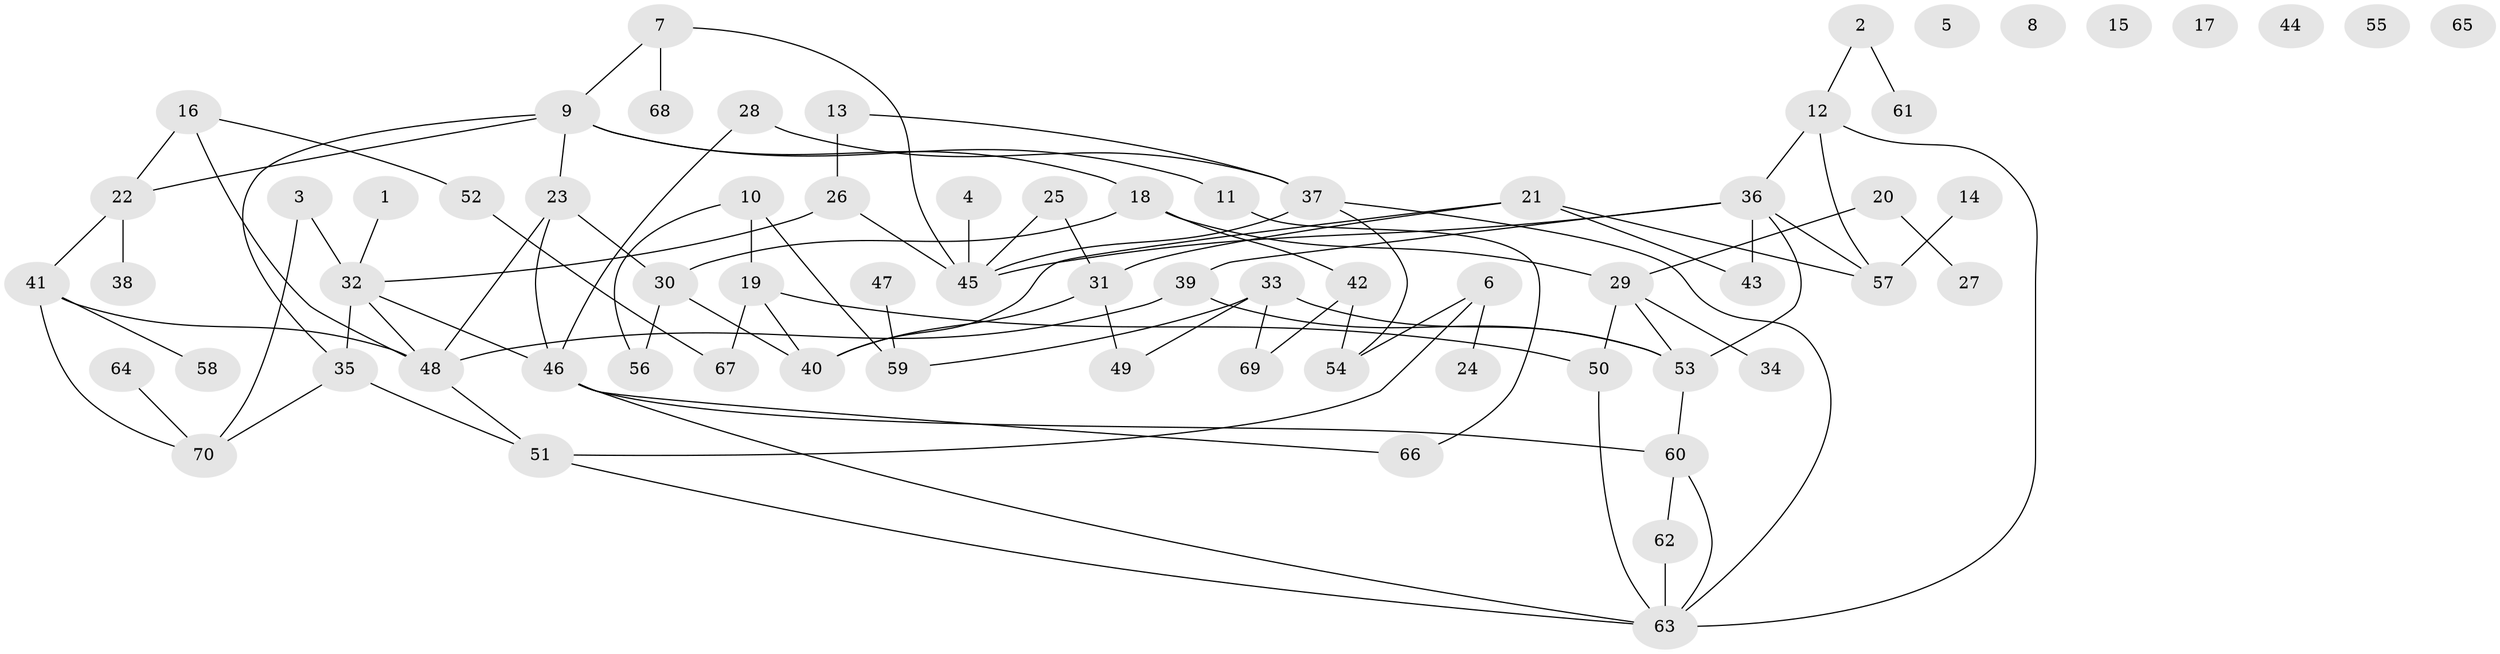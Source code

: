 // coarse degree distribution, {1: 0.21428571428571427, 7: 0.047619047619047616, 2: 0.09523809523809523, 0: 0.16666666666666666, 3: 0.21428571428571427, 11: 0.047619047619047616, 6: 0.07142857142857142, 5: 0.09523809523809523, 4: 0.047619047619047616}
// Generated by graph-tools (version 1.1) at 2025/16/03/04/25 18:16:44]
// undirected, 70 vertices, 97 edges
graph export_dot {
graph [start="1"]
  node [color=gray90,style=filled];
  1;
  2;
  3;
  4;
  5;
  6;
  7;
  8;
  9;
  10;
  11;
  12;
  13;
  14;
  15;
  16;
  17;
  18;
  19;
  20;
  21;
  22;
  23;
  24;
  25;
  26;
  27;
  28;
  29;
  30;
  31;
  32;
  33;
  34;
  35;
  36;
  37;
  38;
  39;
  40;
  41;
  42;
  43;
  44;
  45;
  46;
  47;
  48;
  49;
  50;
  51;
  52;
  53;
  54;
  55;
  56;
  57;
  58;
  59;
  60;
  61;
  62;
  63;
  64;
  65;
  66;
  67;
  68;
  69;
  70;
  1 -- 32;
  2 -- 12;
  2 -- 61;
  3 -- 32;
  3 -- 70;
  4 -- 45;
  6 -- 24;
  6 -- 51;
  6 -- 54;
  7 -- 9;
  7 -- 45;
  7 -- 68;
  9 -- 11;
  9 -- 18;
  9 -- 22;
  9 -- 23;
  9 -- 35;
  10 -- 19;
  10 -- 56;
  10 -- 59;
  11 -- 66;
  12 -- 36;
  12 -- 57;
  12 -- 63;
  13 -- 26;
  13 -- 37;
  14 -- 57;
  16 -- 22;
  16 -- 48;
  16 -- 52;
  18 -- 29;
  18 -- 30;
  18 -- 42;
  19 -- 40;
  19 -- 50;
  19 -- 67;
  20 -- 27;
  20 -- 29;
  21 -- 31;
  21 -- 40;
  21 -- 43;
  21 -- 57;
  22 -- 38;
  22 -- 41;
  23 -- 30;
  23 -- 46;
  23 -- 48;
  25 -- 31;
  25 -- 45;
  26 -- 32;
  26 -- 45;
  28 -- 37;
  28 -- 46;
  29 -- 34;
  29 -- 50;
  29 -- 53;
  30 -- 40;
  30 -- 56;
  31 -- 40;
  31 -- 49;
  32 -- 35;
  32 -- 46;
  32 -- 48;
  33 -- 49;
  33 -- 53;
  33 -- 59;
  33 -- 69;
  35 -- 51;
  35 -- 70;
  36 -- 39;
  36 -- 43;
  36 -- 45;
  36 -- 53;
  36 -- 57;
  37 -- 45;
  37 -- 54;
  37 -- 63;
  39 -- 48;
  39 -- 53;
  41 -- 48;
  41 -- 58;
  41 -- 70;
  42 -- 54;
  42 -- 69;
  46 -- 60;
  46 -- 63;
  46 -- 66;
  47 -- 59;
  48 -- 51;
  50 -- 63;
  51 -- 63;
  52 -- 67;
  53 -- 60;
  60 -- 62;
  60 -- 63;
  62 -- 63;
  64 -- 70;
}

